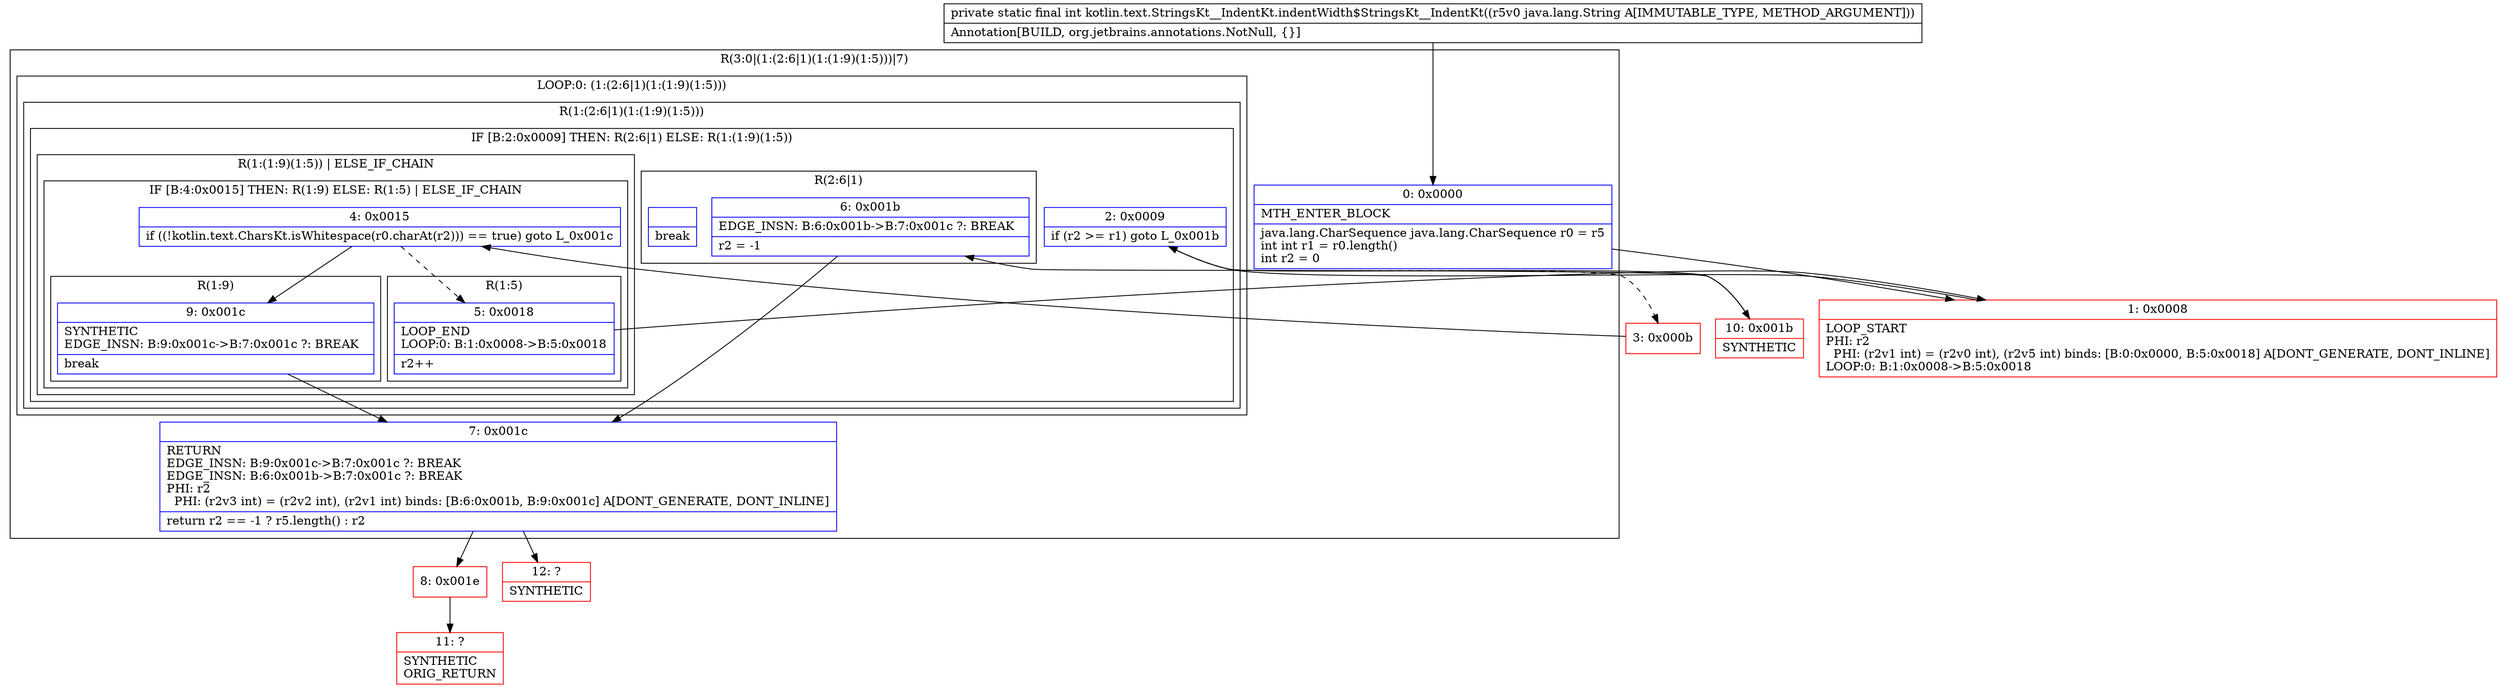 digraph "CFG forkotlin.text.StringsKt__IndentKt.indentWidth$StringsKt__IndentKt(Ljava\/lang\/String;)I" {
subgraph cluster_Region_110176746 {
label = "R(3:0|(1:(2:6|1)(1:(1:9)(1:5)))|7)";
node [shape=record,color=blue];
Node_0 [shape=record,label="{0\:\ 0x0000|MTH_ENTER_BLOCK\l|java.lang.CharSequence java.lang.CharSequence r0 = r5\lint int r1 = r0.length()\lint r2 = 0\l}"];
subgraph cluster_LoopRegion_1789641552 {
label = "LOOP:0: (1:(2:6|1)(1:(1:9)(1:5)))";
node [shape=record,color=blue];
subgraph cluster_Region_295045174 {
label = "R(1:(2:6|1)(1:(1:9)(1:5)))";
node [shape=record,color=blue];
subgraph cluster_IfRegion_647158774 {
label = "IF [B:2:0x0009] THEN: R(2:6|1) ELSE: R(1:(1:9)(1:5))";
node [shape=record,color=blue];
Node_2 [shape=record,label="{2\:\ 0x0009|if (r2 \>= r1) goto L_0x001b\l}"];
subgraph cluster_Region_976440380 {
label = "R(2:6|1)";
node [shape=record,color=blue];
Node_6 [shape=record,label="{6\:\ 0x001b|EDGE_INSN: B:6:0x001b\-\>B:7:0x001c ?: BREAK  \l|r2 = \-1\l}"];
Node_InsnContainer_216154646 [shape=record,label="{|break\l}"];
}
subgraph cluster_Region_1690577426 {
label = "R(1:(1:9)(1:5)) | ELSE_IF_CHAIN\l";
node [shape=record,color=blue];
subgraph cluster_IfRegion_1664731676 {
label = "IF [B:4:0x0015] THEN: R(1:9) ELSE: R(1:5) | ELSE_IF_CHAIN\l";
node [shape=record,color=blue];
Node_4 [shape=record,label="{4\:\ 0x0015|if ((!kotlin.text.CharsKt.isWhitespace(r0.charAt(r2))) == true) goto L_0x001c\l}"];
subgraph cluster_Region_1354876057 {
label = "R(1:9)";
node [shape=record,color=blue];
Node_9 [shape=record,label="{9\:\ 0x001c|SYNTHETIC\lEDGE_INSN: B:9:0x001c\-\>B:7:0x001c ?: BREAK  \l|break\l}"];
}
subgraph cluster_Region_895675625 {
label = "R(1:5)";
node [shape=record,color=blue];
Node_5 [shape=record,label="{5\:\ 0x0018|LOOP_END\lLOOP:0: B:1:0x0008\-\>B:5:0x0018\l|r2++\l}"];
}
}
}
}
}
}
Node_7 [shape=record,label="{7\:\ 0x001c|RETURN\lEDGE_INSN: B:9:0x001c\-\>B:7:0x001c ?: BREAK  \lEDGE_INSN: B:6:0x001b\-\>B:7:0x001c ?: BREAK  \lPHI: r2 \l  PHI: (r2v3 int) = (r2v2 int), (r2v1 int) binds: [B:6:0x001b, B:9:0x001c] A[DONT_GENERATE, DONT_INLINE]\l|return r2 == \-1 ? r5.length() : r2\l}"];
}
Node_1 [shape=record,color=red,label="{1\:\ 0x0008|LOOP_START\lPHI: r2 \l  PHI: (r2v1 int) = (r2v0 int), (r2v5 int) binds: [B:0:0x0000, B:5:0x0018] A[DONT_GENERATE, DONT_INLINE]\lLOOP:0: B:1:0x0008\-\>B:5:0x0018\l}"];
Node_3 [shape=record,color=red,label="{3\:\ 0x000b}"];
Node_8 [shape=record,color=red,label="{8\:\ 0x001e}"];
Node_10 [shape=record,color=red,label="{10\:\ 0x001b|SYNTHETIC\l}"];
Node_11 [shape=record,color=red,label="{11\:\ ?|SYNTHETIC\lORIG_RETURN\l}"];
Node_12 [shape=record,color=red,label="{12\:\ ?|SYNTHETIC\l}"];
MethodNode[shape=record,label="{private static final int kotlin.text.StringsKt__IndentKt.indentWidth$StringsKt__IndentKt((r5v0 java.lang.String A[IMMUTABLE_TYPE, METHOD_ARGUMENT]))  | Annotation[BUILD, org.jetbrains.annotations.NotNull, \{\}]\l}"];
MethodNode -> Node_0;
Node_0 -> Node_1;
Node_2 -> Node_3[style=dashed];
Node_2 -> Node_10;
Node_6 -> Node_7;
Node_4 -> Node_5[style=dashed];
Node_4 -> Node_9;
Node_9 -> Node_7;
Node_5 -> Node_1;
Node_7 -> Node_8;
Node_7 -> Node_12;
Node_1 -> Node_2;
Node_3 -> Node_4;
Node_8 -> Node_11;
Node_10 -> Node_6;
}

